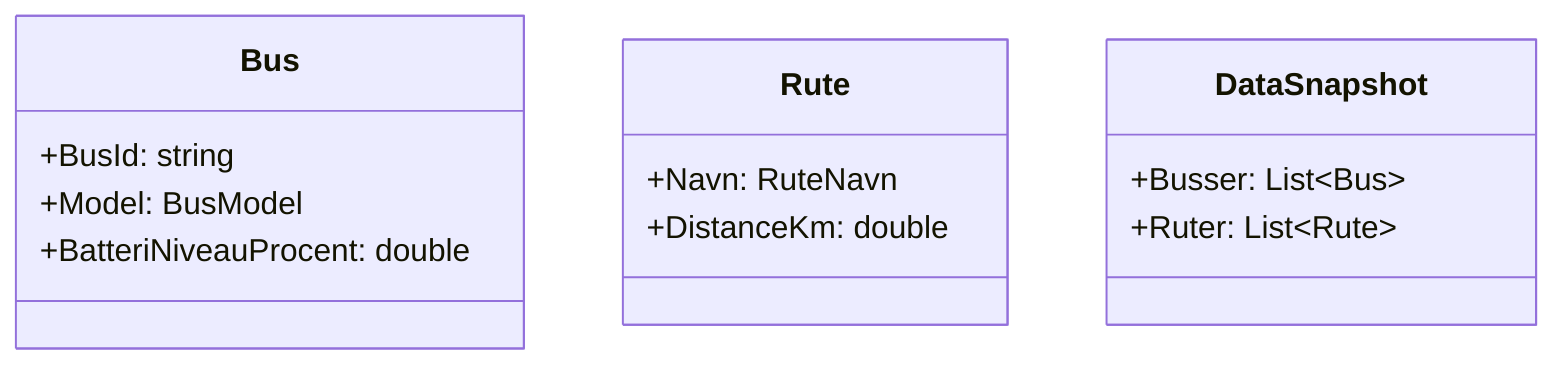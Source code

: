 classDiagram
class Bus {
    +BusId: string
    +Model: BusModel
    +BatteriNiveauProcent: double
}

class Rute {
    +Navn: RuteNavn
    +DistanceKm: double
}

class DataSnapshot {
    +Busser: List~Bus~
    +Ruter:  List~Rute~
}

%% Kommentar: DataSnapshot er blot en samleklasse der
%% serialiseres til og fra fil sammen med busser og ruter.